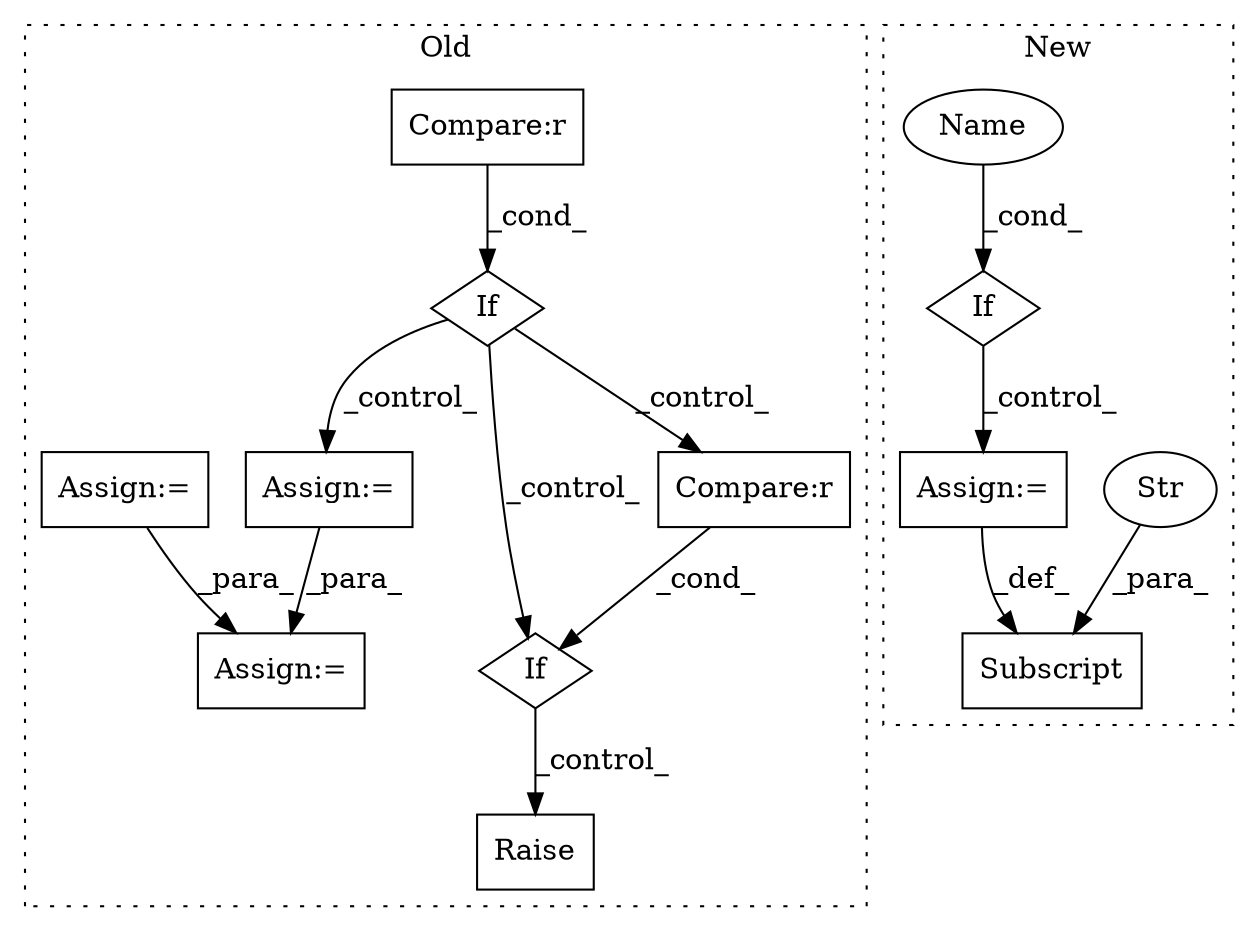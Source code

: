digraph G {
subgraph cluster0 {
1 [label="Raise" a="91" s="5160" l="6" shape="box"];
3 [label="If" a="96" s="5071,5092" l="3,19" shape="diamond"];
4 [label="Compare:r" a="40" s="5074" l="18" shape="box"];
5 [label="Assign:=" a="68" s="5447" l="3" shape="box"];
7 [label="If" a="96" s="5111,5137" l="3,23" shape="diamond"];
9 [label="Compare:r" a="40" s="5114" l="23" shape="box"];
12 [label="Assign:=" a="68" s="5610" l="3" shape="box"];
13 [label="Assign:=" a="68" s="4929" l="3" shape="box"];
label = "Old";
style="dotted";
}
subgraph cluster1 {
2 [label="Subscript" a="63" s="5483,0" l="27,0" shape="box"];
6 [label="Assign:=" a="68" s="5153" l="3" shape="box"];
8 [label="If" a="96" s="5012,5034" l="3,19" shape="diamond"];
10 [label="Str" a="66" s="5495" l="14" shape="ellipse"];
11 [label="Name" a="87" s="5015" l="19" shape="ellipse"];
label = "New";
style="dotted";
}
3 -> 5 [label="_control_"];
3 -> 9 [label="_control_"];
3 -> 7 [label="_control_"];
4 -> 3 [label="_cond_"];
5 -> 12 [label="_para_"];
6 -> 2 [label="_def_"];
7 -> 1 [label="_control_"];
8 -> 6 [label="_control_"];
9 -> 7 [label="_cond_"];
10 -> 2 [label="_para_"];
11 -> 8 [label="_cond_"];
13 -> 12 [label="_para_"];
}